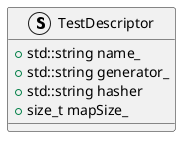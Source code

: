@startuml
struct TestDescriptor {
+std::string name_
+std::string generator_
+std::string hasher
+size_t mapSize_
}
@enduml